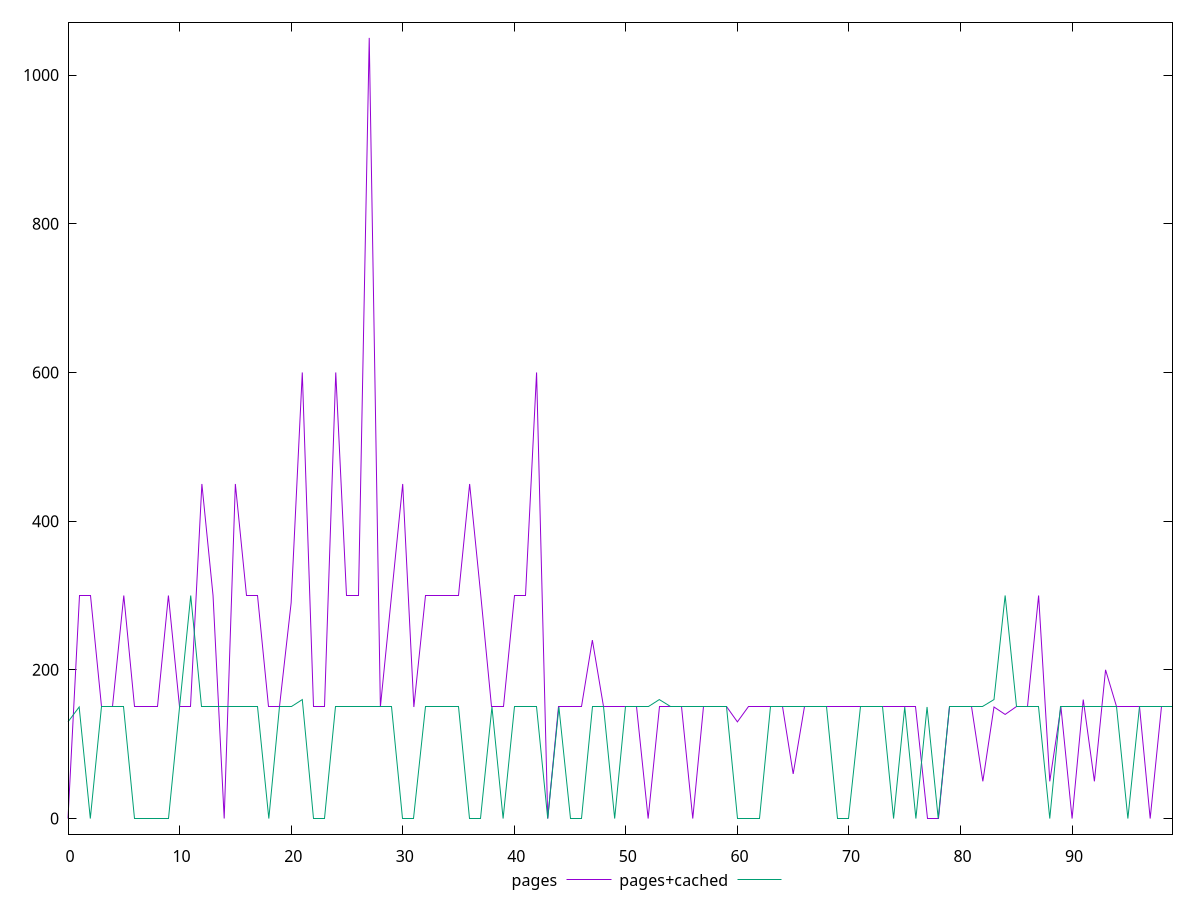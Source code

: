 reset

$pages <<EOF
0 0
1 300
2 300
3 150
4 150
5 300
6 150
7 150
8 150
9 300
10 150
11 150
12 450
13 300
14 0
15 450
16 300
17 300
18 150
19 150
20 290
21 600
22 150
23 150
24 600
25 300
26 300
27 1050
28 150
29 300
30 450
31 150
32 300
33 300
34 300
35 300
36 450
37 300
38 150
39 150
40 300
41 300
42 600
43 0
44 150
45 150
46 150
47 240
48 150
49 150
50 150
51 150
52 0
53 150
54 150
55 150
56 0
57 150
58 150
59 150
60 130
61 150
62 150
63 150
64 150
65 60
66 150
67 150
68 150
69 150
70 150
71 150
72 150
73 150
74 150
75 150
76 150
77 0
78 0
79 150
80 150
81 150
82 50
83 150
84 140
85 150
86 150
87 300
88 50
89 150
90 0
91 160
92 50
93 200
94 150
95 150
96 150
97 0
98 150
99 150
EOF

$pagesCached <<EOF
0 130
1 150
2 0
3 150
4 150
5 150
6 0
7 0
8 0
9 0
10 150
11 300
12 150
13 150
14 150
15 150
16 150
17 150
18 0
19 150
20 150
21 160
22 0
23 0
24 150
25 150
26 150
27 150
28 150
29 150
30 0
31 0
32 150
33 150
34 150
35 150
36 0
37 0
38 150
39 0
40 150
41 150
42 150
43 0
44 150
45 0
46 0
47 150
48 150
49 0
50 150
51 150
52 150
53 160
54 150
55 150
56 150
57 150
58 150
59 150
60 0
61 0
62 0
63 150
64 150
65 150
66 150
67 150
68 150
69 0
70 0
71 150
72 150
73 150
74 0
75 150
76 0
77 150
78 0
79 150
80 150
81 150
82 150
83 160
84 300
85 150
86 150
87 150
88 0
89 150
90 150
91 150
92 150
93 150
94 150
95 0
96 150
97 150
98 150
99 150
EOF

set key outside below
set xrange [0:99]
set yrange [-21:1071]
set trange [-21:1071]
set terminal svg size 640, 520 enhanced background rgb 'white'
set output "report_00011_2021-02-09T10:53:21.242Z/unused-css-rules/comparison/line/0_vs_1.svg"

plot $pages title "pages" with line, \
     $pagesCached title "pages+cached" with line

reset
